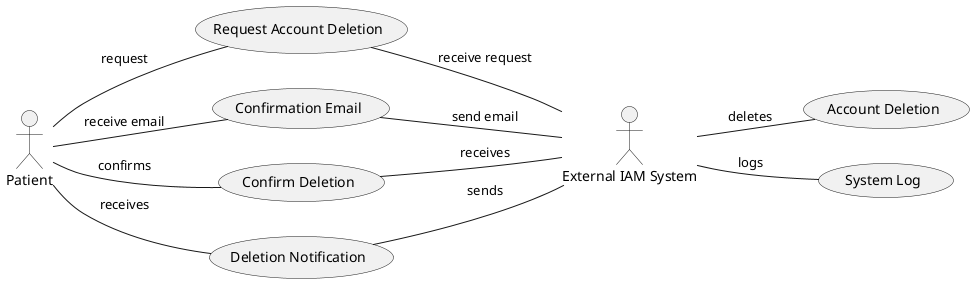 "@startuml Use Case Diagram for US 5.1.5"

left to right direction

actor Patient as patient
actor "External IAM System" as IAM

usecase "Request Account Deletion" as request
usecase "Confirmation Email" as confirmation_email
usecase "Confirm Deletion" as confirm
usecase "Account Deletion" as acc_delete
usecase "Deletion Notification" as notification
usecase "System Log" as log

patient -- request : request
request -- IAM : "receive request"

patient -- confirmation_email : "receive email"
confirmation_email -- IAM : "send email"

patient -- confirm : confirms
confirm -- IAM : "receives"

acc_delete -up- IAM : "deletes"

patient -- notification : "receives"
notification -- IAM : sends

IAM -- log : logs


@enduml